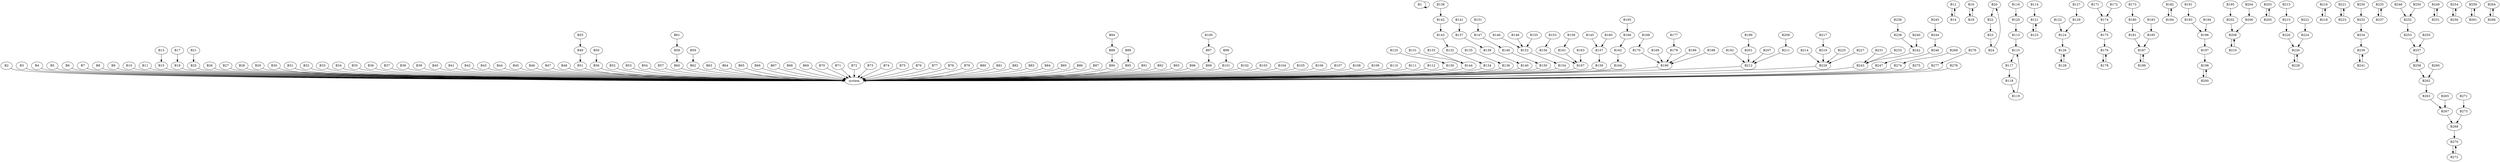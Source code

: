 digraph flowgraph {B1 -> B1
B2 -> system
B3 -> system
B4 -> system
B5 -> system
B6 -> system
B7 -> system
B8 -> system
B9 -> system
B10 -> system
B11 -> system
B12 -> B14
B13 -> B15
B14 -> B12
B15 -> system
B16 -> B18
B17 -> B19
B18 -> B16
B19 -> system
B20 -> B22
B21 -> B25
B22 -> B23
B23 -> B24
B24 -> B20
B25 -> system
B26 -> system
B27 -> system
B28 -> system
B29 -> system
B30 -> system
B31 -> system
B32 -> system
B33 -> system
B34 -> system
B35 -> system
B36 -> system
B37 -> system
B38 -> system
B39 -> system
B40 -> system
B41 -> system
B42 -> system
B43 -> system
B44 -> system
B45 -> system
B46 -> system
B47 -> system
B48 -> system
B49 -> B51
B50 -> B56
B51 -> system
B52 -> system
B53 -> system
B54 -> system
B55 -> B49
B56 -> system
B57 -> system
B58 -> B60
B59 -> B62
B60 -> system
B61 -> B58
B62 -> system
B63 -> system
B64 -> system
B65 -> system
B66 -> system
B67 -> system
B68 -> system
B69 -> system
B70 -> system
B71 -> system
B72 -> system
B73 -> system
B74 -> system
B75 -> system
B76 -> system
B77 -> system
B78 -> system
B79 -> system
B80 -> system
B81 -> system
B82 -> system
B83 -> system
B84 -> system
B85 -> system
B86 -> system
B87 -> system
B88 -> B90
B89 -> B95
B90 -> system
B91 -> system
B92 -> system
B93 -> system
B94 -> B88
B95 -> system
B96 -> system
B97 -> B99
B98 -> B101
B99 -> system
B100 -> B97
B101 -> system
B102 -> system
B103 -> system
B104 -> system
B105 -> system
B106 -> system
B107 -> system
B108 -> system
B109 -> system
B110 -> system
B111 -> system
B112 -> system
B113 -> B115
B114 -> B121
B115 -> B117
B116 -> B120
B117 -> B118
B118 -> B119
B119 -> B115
B120 -> B113
B121 -> B123
B122 -> B124
B123 -> B121
B124 -> B126
B125 -> B130
B126 -> B128
B127 -> B129
B128 -> B126
B129 -> B124
B130 -> system
B131 -> B144
B132 -> B134
B133 -> B144
B134 -> system
B135 -> B136
B136 -> system
B137 -> B139
B138 -> B142
B139 -> B140
B140 -> system
B141 -> B137
B142 -> B143
B143 -> B132
B144 -> system
B145 -> B157
B146 -> B152
B147 -> B149
B148 -> B152
B149 -> B150
B150 -> system
B151 -> B147
B152 -> B154
B153 -> B156
B154 -> system
B155 -> B152
B156 -> B167
B157 -> B159
B158 -> B161
B159 -> system
B160 -> B157
B161 -> B167
B162 -> B164
B163 -> B167
B164 -> system
B165 -> B166
B166 -> B162
B167 -> system
B168 -> B170
B169 -> B190
B170 -> B190
B171 -> B174
B172 -> B174
B173 -> B180
B174 -> B175
B175 -> B176
B176 -> B178
B177 -> B179
B178 -> B176
B179 -> B190
B180 -> B181
B181 -> B187
B182 -> B184
B183 -> B185
B184 -> B182
B185 -> B187
B186 -> B190
B187 -> B189
B188 -> B190
B189 -> B187
B190 -> system
B191 -> B193
B192 -> B212
B193 -> B196
B194 -> B196
B195 -> B202
B196 -> B197
B197 -> B198
B198 -> B200
B199 -> B201
B200 -> B198
B201 -> B212
B202 -> B208
B203 -> B205
B204 -> B206
B205 -> B203
B206 -> B208
B207 -> B212
B208 -> B210
B209 -> B211
B210 -> B208
B211 -> B212
B212 -> system
B213 -> B215
B214 -> B229
B215 -> B220
B216 -> B218
B217 -> B219
B218 -> B216
B219 -> B229
B220 -> B226
B221 -> B223
B222 -> B224
B223 -> B221
B224 -> B226
B225 -> B229
B226 -> B228
B227 -> B229
B228 -> B226
B229 -> system
B230 -> B232
B231 -> B243
B232 -> B234
B233 -> B243
B234 -> B239
B235 -> B237
B236 -> B238
B237 -> B235
B238 -> B242
B239 -> B241
B240 -> B242
B241 -> B239
B242 -> B243
B243 -> system
B244 -> B246
B245 -> B244
B246 -> B247
B247 -> system
B248 -> B252
B249 -> B251
B250 -> B252
B251 -> B249
B252 -> B253
B253 -> B257
B254 -> B256
B255 -> B257
B256 -> B254
B257 -> B258
B258 -> B262
B259 -> B261
B260 -> B262
B261 -> B259
B262 -> B263
B263 -> B267
B264 -> B266
B265 -> B267
B266 -> B264
B267 -> B268
B268 -> B270
B269 -> B274
B270 -> B272
B271 -> B273
B272 -> B270
B273 -> B268
B274 -> system
B275 -> system
B276 -> B277
B277 -> system
B278 -> system
}